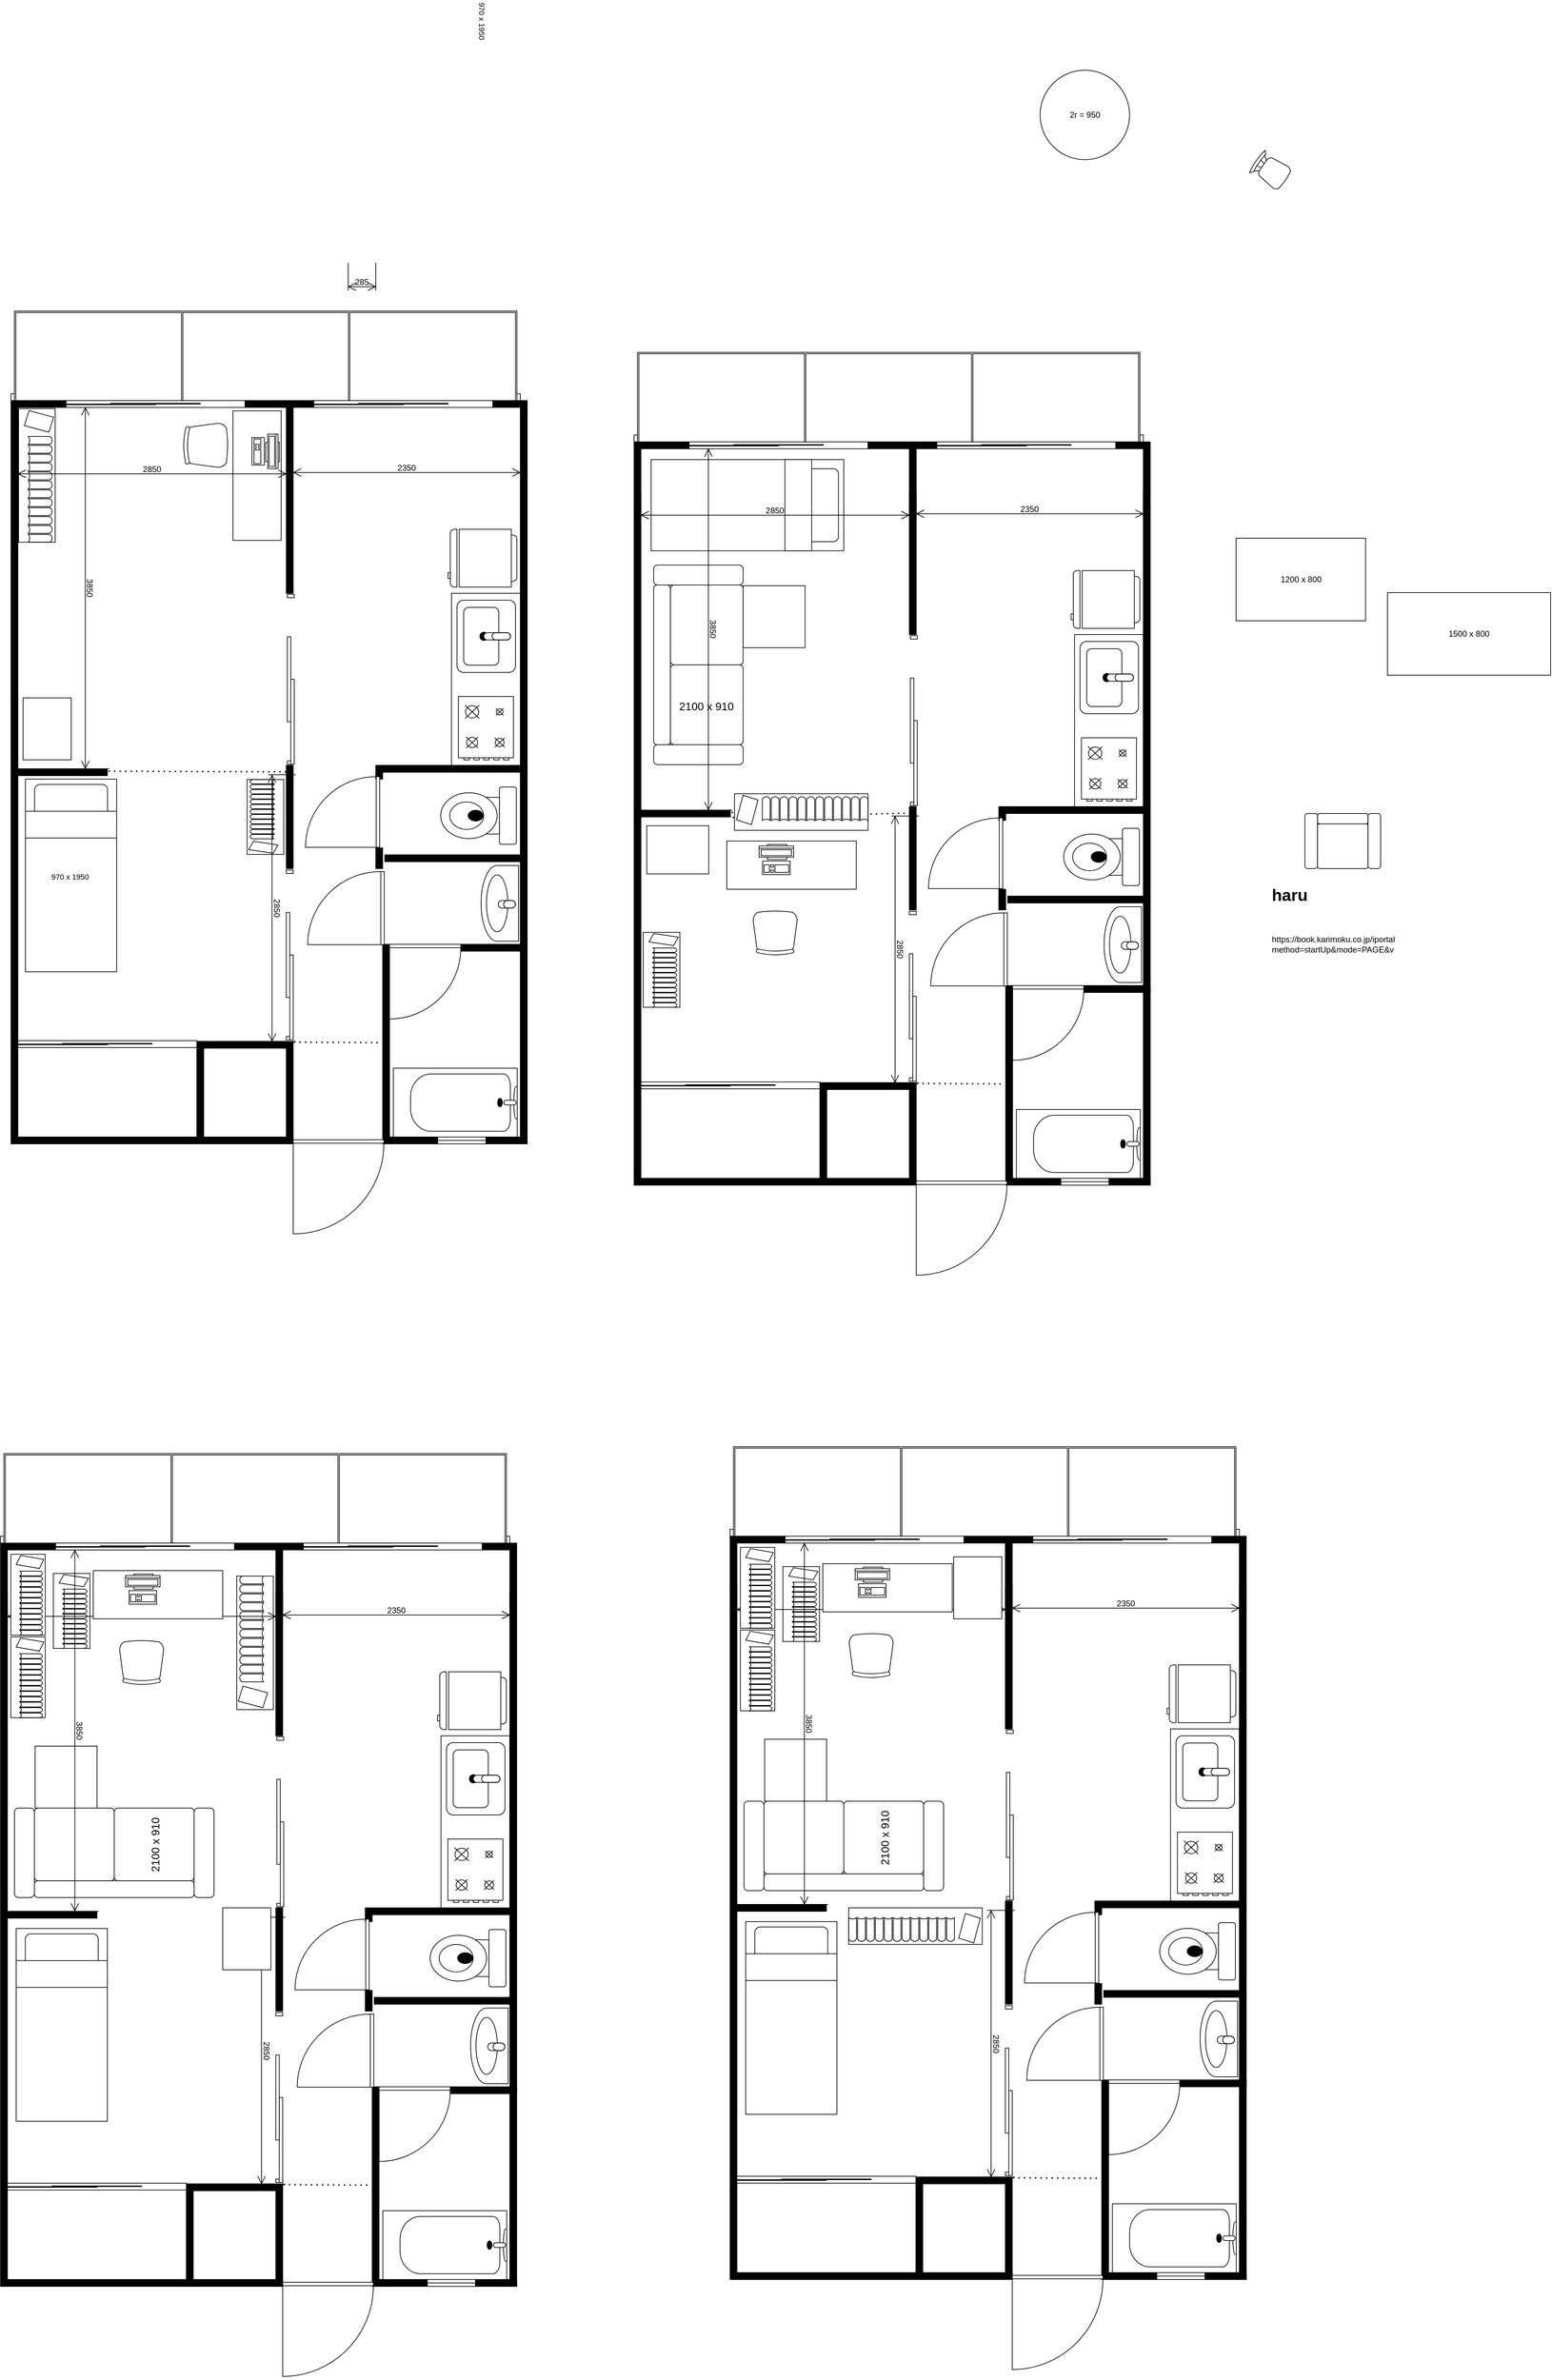 <mxfile version="24.6.4" type="github">
  <diagram name="ページ1" id="chXOTAfTKkLmFm23G31K">
    <mxGraphModel dx="2425" dy="3029" grid="1" gridSize="10" guides="1" tooltips="1" connect="1" arrows="1" fold="1" page="1" pageScale="1" pageWidth="827" pageHeight="1169" math="0" shadow="0">
      <root>
        <mxCell id="0" />
        <mxCell id="1" parent="0" />
        <mxCell id="xTsyQjjBl0i4RLLQ2Czt-52" value="" style="verticalLabelPosition=bottom;html=1;verticalAlign=top;align=center;shape=mxgraph.floorplan.bookcase;rotation=90;" vertex="1" parent="1">
          <mxGeometry x="287.52" y="1858.43" width="194.05" height="53.15" as="geometry" />
        </mxCell>
        <mxCell id="n7K1k0Td0LLRFNVjHz03-4" value="" style="group;rotation=0;" parent="1" vertex="1" connectable="0">
          <mxGeometry x="963.75" y="319" width="220" height="290" as="geometry" />
        </mxCell>
        <mxCell id="n7K1k0Td0LLRFNVjHz03-2" value="" style="group;rotation=0;" parent="n7K1k0Td0LLRFNVjHz03-4" vertex="1" connectable="0">
          <mxGeometry width="130" height="290" as="geometry" />
        </mxCell>
        <mxCell id="7eNr9sSCrzbpMYuLrJX_-5" value="" style="verticalLabelPosition=bottom;html=1;verticalAlign=top;align=center;shape=mxgraph.floorplan.couch;rotation=-90;" parent="n7K1k0Td0LLRFNVjHz03-2" vertex="1">
          <mxGeometry x="-80" y="80" width="290" height="130" as="geometry" />
        </mxCell>
        <mxCell id="n7K1k0Td0LLRFNVjHz03-1" value="2100 x 910" style="text;html=1;align=center;verticalAlign=middle;whiteSpace=wrap;rounded=0;fontSize=16;rotation=0;" parent="n7K1k0Td0LLRFNVjHz03-2" vertex="1">
          <mxGeometry x="34" y="190" width="85.25" height="30" as="geometry" />
        </mxCell>
        <mxCell id="n7K1k0Td0LLRFNVjHz03-3" value="" style="rounded=0;whiteSpace=wrap;html=1;rotation=0;" parent="n7K1k0Td0LLRFNVjHz03-4" vertex="1">
          <mxGeometry x="130" y="30" width="90" height="90" as="geometry" />
        </mxCell>
        <mxCell id="T-ZdzPedB-VomCAbVOpk-54" value="" style="verticalLabelPosition=bottom;html=1;verticalAlign=top;align=center;shape=mxgraph.floorplan.bed_single;rotation=90;" parent="1" vertex="1">
          <mxGeometry x="1033.75" y="91.999" width="132.5" height="280" as="geometry" />
        </mxCell>
        <mxCell id="T-ZdzPedB-VomCAbVOpk-121" value="" style="verticalLabelPosition=bottom;html=1;verticalAlign=top;align=center;shape=mxgraph.floorplan.bookcase;rotation=-90;" parent="1" vertex="1">
          <mxGeometry x="920.85" y="880.5" width="108.8" height="53.15" as="geometry" />
        </mxCell>
        <mxCell id="T-ZdzPedB-VomCAbVOpk-120" value="" style="verticalLabelPosition=bottom;html=1;verticalAlign=top;align=center;shape=mxgraph.floorplan.bookcase;rotation=90;" parent="1" vertex="1">
          <mxGeometry x="345.25" y="658.43" width="108.8" height="53.15" as="geometry" />
        </mxCell>
        <mxCell id="T-ZdzPedB-VomCAbVOpk-36" value="" style="rounded=0;whiteSpace=wrap;html=1;" parent="1" vertex="1">
          <mxGeometry x="670" y="360" width="100" height="250" as="geometry" />
        </mxCell>
        <mxCell id="T-ZdzPedB-VomCAbVOpk-1" value="" style="verticalLabelPosition=bottom;html=1;verticalAlign=top;align=center;shape=mxgraph.floorplan.wallCorner;fillColor=strokeColor;" parent="1" vertex="1">
          <mxGeometry x="30" y="80" width="80" height="1080" as="geometry" />
        </mxCell>
        <mxCell id="T-ZdzPedB-VomCAbVOpk-3" value="" style="verticalLabelPosition=bottom;html=1;verticalAlign=top;align=center;shape=mxgraph.floorplan.wall;fillColor=strokeColor;" parent="1" vertex="1">
          <mxGeometry x="40" y="615" width="130" height="10" as="geometry" />
        </mxCell>
        <mxCell id="T-ZdzPedB-VomCAbVOpk-5" value="" style="verticalLabelPosition=bottom;html=1;verticalAlign=top;align=center;shape=mxgraph.floorplan.windowGlider;dx=0.25;" parent="1" vertex="1">
          <mxGeometry x="110" y="80" width="260" height="10" as="geometry" />
        </mxCell>
        <mxCell id="T-ZdzPedB-VomCAbVOpk-7" value="" style="verticalLabelPosition=bottom;html=1;verticalAlign=top;align=center;shape=mxgraph.floorplan.wall;fillColor=strokeColor;" parent="1" vertex="1">
          <mxGeometry x="370" y="80" width="100" height="10" as="geometry" />
        </mxCell>
        <mxCell id="T-ZdzPedB-VomCAbVOpk-8" value="" style="verticalLabelPosition=bottom;html=1;verticalAlign=top;align=center;shape=mxgraph.floorplan.windowGlider;dx=0.25;" parent="1" vertex="1">
          <mxGeometry x="470" y="80" width="260" height="10" as="geometry" />
        </mxCell>
        <mxCell id="T-ZdzPedB-VomCAbVOpk-9" value="" style="verticalLabelPosition=bottom;html=1;verticalAlign=top;align=center;shape=mxgraph.floorplan.wallCorner;fillColor=strokeColor;direction=south;" parent="1" vertex="1">
          <mxGeometry x="730" y="80" width="50" height="1080" as="geometry" />
        </mxCell>
        <mxCell id="T-ZdzPedB-VomCAbVOpk-11" value="" style="verticalLabelPosition=bottom;html=1;verticalAlign=top;align=center;shape=mxgraph.floorplan.wall;fillColor=strokeColor;" parent="1" vertex="1">
          <mxGeometry x="40" y="1150" width="400" height="10" as="geometry" />
        </mxCell>
        <mxCell id="T-ZdzPedB-VomCAbVOpk-12" value="" style="verticalLabelPosition=bottom;html=1;verticalAlign=top;align=center;shape=mxgraph.floorplan.room;fillColor=strokeColor;" parent="1" vertex="1">
          <mxGeometry x="300" y="1011" width="140" height="149" as="geometry" />
        </mxCell>
        <mxCell id="T-ZdzPedB-VomCAbVOpk-13" value="" style="verticalLabelPosition=bottom;html=1;verticalAlign=top;align=center;shape=mxgraph.floorplan.wall;fillColor=strokeColor;" parent="1" vertex="1">
          <mxGeometry x="720" y="1150" width="60" height="10" as="geometry" />
        </mxCell>
        <mxCell id="T-ZdzPedB-VomCAbVOpk-14" value="" style="verticalLabelPosition=bottom;html=1;verticalAlign=top;align=center;shape=mxgraph.floorplan.window;" parent="1" vertex="1">
          <mxGeometry x="650" y="1150" width="70" height="10" as="geometry" />
        </mxCell>
        <mxCell id="T-ZdzPedB-VomCAbVOpk-15" value="" style="verticalLabelPosition=bottom;html=1;verticalAlign=top;align=center;shape=mxgraph.floorplan.wallCorner;fillColor=strokeColor;direction=north" parent="1" vertex="1">
          <mxGeometry x="570" y="870" width="80" height="290" as="geometry" />
        </mxCell>
        <mxCell id="T-ZdzPedB-VomCAbVOpk-16" value="" style="verticalLabelPosition=bottom;html=1;verticalAlign=top;align=center;shape=mxgraph.floorplan.wall;fillColor=strokeColor;direction=south;" parent="1" vertex="1">
          <mxGeometry x="430" y="90" width="10" height="270" as="geometry" />
        </mxCell>
        <mxCell id="T-ZdzPedB-VomCAbVOpk-17" value="" style="verticalLabelPosition=bottom;html=1;verticalAlign=top;align=center;shape=mxgraph.floorplan.wall;fillColor=strokeColor;direction=south;" parent="1" vertex="1">
          <mxGeometry x="430" y="610" width="10" height="150" as="geometry" />
        </mxCell>
        <mxCell id="T-ZdzPedB-VomCAbVOpk-20" value="" style="verticalLabelPosition=bottom;html=1;verticalAlign=top;align=center;shape=mxgraph.floorplan.windowGlider;dx=0.25;" parent="1" vertex="1">
          <mxGeometry x="40" y="1010" width="260" height="10" as="geometry" />
        </mxCell>
        <mxCell id="T-ZdzPedB-VomCAbVOpk-21" value="" style="verticalLabelPosition=bottom;html=1;verticalAlign=top;align=center;shape=mxgraph.floorplan.wallCorner;fillColor=strokeColor;" parent="1" vertex="1">
          <mxGeometry x="560" y="610" width="210" height="20" as="geometry" />
        </mxCell>
        <mxCell id="T-ZdzPedB-VomCAbVOpk-22" value="" style="verticalLabelPosition=bottom;html=1;verticalAlign=top;align=center;shape=mxgraph.floorplan.wall;fillColor=strokeColor;" parent="1" vertex="1">
          <mxGeometry x="573" y="740" width="197" height="10" as="geometry" />
        </mxCell>
        <mxCell id="T-ZdzPedB-VomCAbVOpk-23" value="" style="verticalLabelPosition=bottom;html=1;verticalAlign=top;align=center;shape=mxgraph.floorplan.wall;fillColor=strokeColor;direction=south;" parent="1" vertex="1">
          <mxGeometry x="560" y="730" width="10" height="30" as="geometry" />
        </mxCell>
        <mxCell id="T-ZdzPedB-VomCAbVOpk-24" value="" style="verticalLabelPosition=bottom;html=1;verticalAlign=top;align=center;shape=mxgraph.floorplan.doorRight;aspect=fixed;rotation=90;" parent="1" vertex="1">
          <mxGeometry x="459.69" y="623.25" width="102.72" height="109.14" as="geometry" />
        </mxCell>
        <mxCell id="T-ZdzPedB-VomCAbVOpk-25" value="" style="verticalLabelPosition=bottom;html=1;verticalAlign=top;align=center;shape=mxgraph.floorplan.doorRight;aspect=fixed;rotation=90;" parent="1" vertex="1">
          <mxGeometry x="462.8" y="761" width="106.2" height="112.84" as="geometry" />
        </mxCell>
        <mxCell id="T-ZdzPedB-VomCAbVOpk-26" value="" style="verticalLabelPosition=bottom;html=1;verticalAlign=top;align=center;shape=mxgraph.floorplan.doorLeft;aspect=fixed;" parent="1" vertex="1">
          <mxGeometry x="580" y="870" width="103.53" height="110" as="geometry" />
        </mxCell>
        <mxCell id="T-ZdzPedB-VomCAbVOpk-27" value="" style="verticalLabelPosition=bottom;html=1;verticalAlign=top;align=center;shape=mxgraph.floorplan.wall;fillColor=strokeColor;" parent="1" vertex="1">
          <mxGeometry x="683.53" y="870" width="96.47" height="10" as="geometry" />
        </mxCell>
        <mxCell id="T-ZdzPedB-VomCAbVOpk-28" value="" style="verticalLabelPosition=bottom;html=1;verticalAlign=top;align=center;shape=mxgraph.floorplan.doorLeft;aspect=fixed;" parent="1" vertex="1">
          <mxGeometry x="440" y="1154" width="131.76" height="140" as="geometry" />
        </mxCell>
        <mxCell id="T-ZdzPedB-VomCAbVOpk-29" value="" style="verticalLabelPosition=bottom;html=1;verticalAlign=top;align=center;shape=mxgraph.floorplan.doorBypass;dx=0.25;rotation=-90;" parent="1" vertex="1">
          <mxGeometry x="311.5" y="880.5" width="247" height="10" as="geometry" />
        </mxCell>
        <mxCell id="T-ZdzPedB-VomCAbVOpk-30" value="" style="verticalLabelPosition=bottom;html=1;verticalAlign=top;align=center;shape=mxgraph.floorplan.doorBypass;dx=0.25;rotation=-90;" parent="1" vertex="1">
          <mxGeometry x="313" y="480" width="247" height="10" as="geometry" />
        </mxCell>
        <mxCell id="T-ZdzPedB-VomCAbVOpk-31" value="" style="verticalLabelPosition=bottom;html=1;verticalAlign=top;align=center;shape=mxgraph.floorplan.windowGarden;dx=0.25;" parent="1" vertex="1">
          <mxGeometry x="30" y="-50" width="740" height="130" as="geometry" />
        </mxCell>
        <mxCell id="T-ZdzPedB-VomCAbVOpk-33" value="" style="verticalLabelPosition=bottom;html=1;verticalAlign=top;align=center;shape=mxgraph.floorplan.range_1;" parent="1" vertex="1">
          <mxGeometry x="680" y="510" width="80" height="92" as="geometry" />
        </mxCell>
        <mxCell id="T-ZdzPedB-VomCAbVOpk-34" value="" style="verticalLabelPosition=bottom;html=1;verticalAlign=top;align=center;shape=mxgraph.floorplan.sink_22;rotation=90;" parent="1" vertex="1">
          <mxGeometry x="668" y="380" width="105" height="85" as="geometry" />
        </mxCell>
        <mxCell id="T-ZdzPedB-VomCAbVOpk-38" value="" style="verticalLabelPosition=bottom;html=1;verticalAlign=top;align=center;shape=mxgraph.floorplan.toilet;rotation=90;" parent="1" vertex="1">
          <mxGeometry x="667.64" y="628.12" width="83.24" height="110" as="geometry" />
        </mxCell>
        <mxCell id="T-ZdzPedB-VomCAbVOpk-40" value="" style="verticalLabelPosition=bottom;html=1;verticalAlign=top;align=center;shape=mxgraph.floorplan.sink_1;rotation=90;" parent="1" vertex="1">
          <mxGeometry x="685.25" y="783.25" width="110" height="54.5" as="geometry" />
        </mxCell>
        <mxCell id="T-ZdzPedB-VomCAbVOpk-43" value="" style="endArrow=none;dashed=1;html=1;dashPattern=1 3;strokeWidth=2;rounded=0;exitX=1.013;exitY=0.35;exitDx=0;exitDy=0;exitPerimeter=0;entryX=0.063;entryY=1.004;entryDx=0;entryDy=0;entryPerimeter=0;" parent="1" source="T-ZdzPedB-VomCAbVOpk-3" target="T-ZdzPedB-VomCAbVOpk-17" edge="1">
          <mxGeometry width="50" height="50" relative="1" as="geometry">
            <mxPoint x="570" y="720" as="sourcePoint" />
            <mxPoint x="620" y="670" as="targetPoint" />
          </mxGeometry>
        </mxCell>
        <mxCell id="T-ZdzPedB-VomCAbVOpk-44" value="" style="endArrow=none;dashed=1;html=1;dashPattern=1 3;strokeWidth=2;rounded=0;exitX=1.007;exitY=0.008;exitDx=0;exitDy=0;exitPerimeter=0;entryX=0.507;entryY=-0.03;entryDx=0;entryDy=0;entryPerimeter=0;" parent="1" source="T-ZdzPedB-VomCAbVOpk-12" target="T-ZdzPedB-VomCAbVOpk-15" edge="1">
          <mxGeometry width="50" height="50" relative="1" as="geometry">
            <mxPoint x="370" y="650" as="sourcePoint" />
            <mxPoint x="420" y="600" as="targetPoint" />
          </mxGeometry>
        </mxCell>
        <mxCell id="T-ZdzPedB-VomCAbVOpk-47" value="285" style="shape=dimension;whiteSpace=wrap;html=1;align=center;points=[];verticalAlign=bottom;spacingBottom=3;labelBackgroundColor=none;" parent="1" vertex="1">
          <mxGeometry x="520" y="-120" width="40" height="40" as="geometry" />
        </mxCell>
        <mxCell id="T-ZdzPedB-VomCAbVOpk-49" value="3850" style="shape=dimension;whiteSpace=wrap;html=1;align=center;points=[];verticalAlign=bottom;spacingBottom=3;labelBackgroundColor=none;rotation=90;" parent="1" vertex="1">
          <mxGeometry x="-110" y="332.5" width="525" height="40" as="geometry" />
        </mxCell>
        <mxCell id="T-ZdzPedB-VomCAbVOpk-50" value="2850" style="shape=dimension;whiteSpace=wrap;html=1;align=center;points=[];verticalAlign=bottom;spacingBottom=3;labelBackgroundColor=none;rotation=90;" parent="1" vertex="1">
          <mxGeometry x="230" y="797.42" width="387.5" height="40" as="geometry" />
        </mxCell>
        <mxCell id="T-ZdzPedB-VomCAbVOpk-51" value="2350" style="shape=dimension;whiteSpace=wrap;html=1;align=center;points=[];verticalAlign=bottom;spacingBottom=3;labelBackgroundColor=none;" parent="1" vertex="1">
          <mxGeometry x="440" y="150" width="330" height="40" as="geometry" />
        </mxCell>
        <mxCell id="T-ZdzPedB-VomCAbVOpk-52" value="" style="verticalLabelPosition=bottom;html=1;verticalAlign=top;align=center;shape=mxgraph.floorplan.refrigerator;rotation=90;" parent="1" vertex="1">
          <mxGeometry x="673" y="259" width="84" height="100" as="geometry" />
        </mxCell>
        <mxCell id="T-ZdzPedB-VomCAbVOpk-53" value="" style="verticalLabelPosition=bottom;html=1;verticalAlign=top;align=center;shape=mxgraph.floorplan.bathtub2;rotation=-180;" parent="1" vertex="1">
          <mxGeometry x="585.5" y="1050" width="180" height="100" as="geometry" />
        </mxCell>
        <mxCell id="T-ZdzPedB-VomCAbVOpk-56" value="" style="shape=rect;shadow=0;html=1;rotation=-90;" parent="1" vertex="1">
          <mxGeometry x="293.44" y="154.07" width="188.13" height="70" as="geometry" />
        </mxCell>
        <mxCell id="T-ZdzPedB-VomCAbVOpk-57" value="" style="verticalLabelPosition=bottom;html=1;verticalAlign=top;align=center;shape=mxgraph.floorplan.workstation;shadow=0;flipV=1;rotation=-90;" parent="1" vertex="1">
          <mxGeometry x="375" y="133.75" width="50" height="40" as="geometry" />
        </mxCell>
        <mxCell id="T-ZdzPedB-VomCAbVOpk-58" value="" style="verticalLabelPosition=bottom;html=1;verticalAlign=top;align=center;shape=mxgraph.floorplan.bookcase;rotation=-90;" parent="1" vertex="1">
          <mxGeometry x="-29.46" y="162.21" width="194.05" height="53.15" as="geometry" />
        </mxCell>
        <mxCell id="T-ZdzPedB-VomCAbVOpk-48" value="2850" style="shape=dimension;whiteSpace=wrap;html=1;align=center;points=[];verticalAlign=bottom;spacingBottom=3;labelBackgroundColor=none;" parent="1" vertex="1">
          <mxGeometry x="40" y="152" width="390" height="40" as="geometry" />
        </mxCell>
        <mxCell id="T-ZdzPedB-VomCAbVOpk-60" value="" style="rounded=0;whiteSpace=wrap;html=1;" parent="1" vertex="1">
          <mxGeometry x="1575.25" y="420" width="100" height="250" as="geometry" />
        </mxCell>
        <mxCell id="T-ZdzPedB-VomCAbVOpk-61" value="" style="verticalLabelPosition=bottom;html=1;verticalAlign=top;align=center;shape=mxgraph.floorplan.wallCorner;fillColor=strokeColor;" parent="1" vertex="1">
          <mxGeometry x="935.25" y="140" width="80" height="1080" as="geometry" />
        </mxCell>
        <mxCell id="T-ZdzPedB-VomCAbVOpk-62" value="" style="verticalLabelPosition=bottom;html=1;verticalAlign=top;align=center;shape=mxgraph.floorplan.wall;fillColor=strokeColor;" parent="1" vertex="1">
          <mxGeometry x="945.25" y="675" width="130" height="10" as="geometry" />
        </mxCell>
        <mxCell id="T-ZdzPedB-VomCAbVOpk-63" value="" style="verticalLabelPosition=bottom;html=1;verticalAlign=top;align=center;shape=mxgraph.floorplan.windowGlider;dx=0.25;" parent="1" vertex="1">
          <mxGeometry x="1015.25" y="140" width="260" height="10" as="geometry" />
        </mxCell>
        <mxCell id="T-ZdzPedB-VomCAbVOpk-64" value="" style="verticalLabelPosition=bottom;html=1;verticalAlign=top;align=center;shape=mxgraph.floorplan.wall;fillColor=strokeColor;" parent="1" vertex="1">
          <mxGeometry x="1275.25" y="140" width="100" height="10" as="geometry" />
        </mxCell>
        <mxCell id="T-ZdzPedB-VomCAbVOpk-65" value="" style="verticalLabelPosition=bottom;html=1;verticalAlign=top;align=center;shape=mxgraph.floorplan.windowGlider;dx=0.25;" parent="1" vertex="1">
          <mxGeometry x="1375.25" y="140" width="260" height="10" as="geometry" />
        </mxCell>
        <mxCell id="T-ZdzPedB-VomCAbVOpk-66" value="" style="verticalLabelPosition=bottom;html=1;verticalAlign=top;align=center;shape=mxgraph.floorplan.wallCorner;fillColor=strokeColor;direction=south;" parent="1" vertex="1">
          <mxGeometry x="1635.25" y="140" width="50" height="1080" as="geometry" />
        </mxCell>
        <mxCell id="T-ZdzPedB-VomCAbVOpk-67" value="" style="verticalLabelPosition=bottom;html=1;verticalAlign=top;align=center;shape=mxgraph.floorplan.wall;fillColor=strokeColor;" parent="1" vertex="1">
          <mxGeometry x="945.25" y="1210" width="400" height="10" as="geometry" />
        </mxCell>
        <mxCell id="T-ZdzPedB-VomCAbVOpk-68" value="" style="verticalLabelPosition=bottom;html=1;verticalAlign=top;align=center;shape=mxgraph.floorplan.room;fillColor=strokeColor;" parent="1" vertex="1">
          <mxGeometry x="1205.25" y="1071" width="140" height="149" as="geometry" />
        </mxCell>
        <mxCell id="T-ZdzPedB-VomCAbVOpk-69" value="" style="verticalLabelPosition=bottom;html=1;verticalAlign=top;align=center;shape=mxgraph.floorplan.wall;fillColor=strokeColor;" parent="1" vertex="1">
          <mxGeometry x="1625.25" y="1210" width="60" height="10" as="geometry" />
        </mxCell>
        <mxCell id="T-ZdzPedB-VomCAbVOpk-70" value="" style="verticalLabelPosition=bottom;html=1;verticalAlign=top;align=center;shape=mxgraph.floorplan.window;" parent="1" vertex="1">
          <mxGeometry x="1555.25" y="1210" width="70" height="10" as="geometry" />
        </mxCell>
        <mxCell id="T-ZdzPedB-VomCAbVOpk-71" value="" style="verticalLabelPosition=bottom;html=1;verticalAlign=top;align=center;shape=mxgraph.floorplan.wallCorner;fillColor=strokeColor;direction=north" parent="1" vertex="1">
          <mxGeometry x="1475.25" y="930" width="80" height="290" as="geometry" />
        </mxCell>
        <mxCell id="T-ZdzPedB-VomCAbVOpk-72" value="" style="verticalLabelPosition=bottom;html=1;verticalAlign=top;align=center;shape=mxgraph.floorplan.wall;fillColor=strokeColor;direction=south;" parent="1" vertex="1">
          <mxGeometry x="1335.25" y="150" width="10" height="270" as="geometry" />
        </mxCell>
        <mxCell id="T-ZdzPedB-VomCAbVOpk-73" value="" style="verticalLabelPosition=bottom;html=1;verticalAlign=top;align=center;shape=mxgraph.floorplan.wall;fillColor=strokeColor;direction=south;" parent="1" vertex="1">
          <mxGeometry x="1335.25" y="670" width="10" height="150" as="geometry" />
        </mxCell>
        <mxCell id="T-ZdzPedB-VomCAbVOpk-74" value="" style="verticalLabelPosition=bottom;html=1;verticalAlign=top;align=center;shape=mxgraph.floorplan.windowGlider;dx=0.25;" parent="1" vertex="1">
          <mxGeometry x="945.25" y="1070" width="260" height="10" as="geometry" />
        </mxCell>
        <mxCell id="T-ZdzPedB-VomCAbVOpk-75" value="" style="verticalLabelPosition=bottom;html=1;verticalAlign=top;align=center;shape=mxgraph.floorplan.wallCorner;fillColor=strokeColor;" parent="1" vertex="1">
          <mxGeometry x="1465.25" y="670" width="210" height="20" as="geometry" />
        </mxCell>
        <mxCell id="T-ZdzPedB-VomCAbVOpk-76" value="" style="verticalLabelPosition=bottom;html=1;verticalAlign=top;align=center;shape=mxgraph.floorplan.wall;fillColor=strokeColor;" parent="1" vertex="1">
          <mxGeometry x="1478.25" y="800" width="197" height="10" as="geometry" />
        </mxCell>
        <mxCell id="T-ZdzPedB-VomCAbVOpk-77" value="" style="verticalLabelPosition=bottom;html=1;verticalAlign=top;align=center;shape=mxgraph.floorplan.wall;fillColor=strokeColor;direction=south;" parent="1" vertex="1">
          <mxGeometry x="1465.25" y="790" width="10" height="30" as="geometry" />
        </mxCell>
        <mxCell id="T-ZdzPedB-VomCAbVOpk-78" value="" style="verticalLabelPosition=bottom;html=1;verticalAlign=top;align=center;shape=mxgraph.floorplan.doorRight;aspect=fixed;rotation=90;" parent="1" vertex="1">
          <mxGeometry x="1364.94" y="683.25" width="102.72" height="109.14" as="geometry" />
        </mxCell>
        <mxCell id="T-ZdzPedB-VomCAbVOpk-79" value="" style="verticalLabelPosition=bottom;html=1;verticalAlign=top;align=center;shape=mxgraph.floorplan.doorRight;aspect=fixed;rotation=90;" parent="1" vertex="1">
          <mxGeometry x="1368.05" y="821" width="106.2" height="112.84" as="geometry" />
        </mxCell>
        <mxCell id="T-ZdzPedB-VomCAbVOpk-80" value="" style="verticalLabelPosition=bottom;html=1;verticalAlign=top;align=center;shape=mxgraph.floorplan.doorLeft;aspect=fixed;" parent="1" vertex="1">
          <mxGeometry x="1485.25" y="930" width="103.53" height="110" as="geometry" />
        </mxCell>
        <mxCell id="T-ZdzPedB-VomCAbVOpk-81" value="" style="verticalLabelPosition=bottom;html=1;verticalAlign=top;align=center;shape=mxgraph.floorplan.wall;fillColor=strokeColor;" parent="1" vertex="1">
          <mxGeometry x="1588.78" y="930" width="96.47" height="10" as="geometry" />
        </mxCell>
        <mxCell id="T-ZdzPedB-VomCAbVOpk-82" value="" style="verticalLabelPosition=bottom;html=1;verticalAlign=top;align=center;shape=mxgraph.floorplan.doorLeft;aspect=fixed;" parent="1" vertex="1">
          <mxGeometry x="1345.25" y="1214" width="131.76" height="140" as="geometry" />
        </mxCell>
        <mxCell id="T-ZdzPedB-VomCAbVOpk-83" value="" style="verticalLabelPosition=bottom;html=1;verticalAlign=top;align=center;shape=mxgraph.floorplan.doorBypass;dx=0.25;rotation=-90;" parent="1" vertex="1">
          <mxGeometry x="1216.75" y="940.5" width="247" height="10" as="geometry" />
        </mxCell>
        <mxCell id="T-ZdzPedB-VomCAbVOpk-84" value="" style="verticalLabelPosition=bottom;html=1;verticalAlign=top;align=center;shape=mxgraph.floorplan.doorBypass;dx=0.25;rotation=-90;" parent="1" vertex="1">
          <mxGeometry x="1218.25" y="540" width="247" height="10" as="geometry" />
        </mxCell>
        <mxCell id="T-ZdzPedB-VomCAbVOpk-85" value="" style="verticalLabelPosition=bottom;html=1;verticalAlign=top;align=center;shape=mxgraph.floorplan.windowGarden;dx=0.25;" parent="1" vertex="1">
          <mxGeometry x="935.25" y="10" width="740" height="130" as="geometry" />
        </mxCell>
        <mxCell id="T-ZdzPedB-VomCAbVOpk-86" value="" style="verticalLabelPosition=bottom;html=1;verticalAlign=top;align=center;shape=mxgraph.floorplan.range_1;" parent="1" vertex="1">
          <mxGeometry x="1585.25" y="570" width="80" height="92" as="geometry" />
        </mxCell>
        <mxCell id="T-ZdzPedB-VomCAbVOpk-87" value="" style="verticalLabelPosition=bottom;html=1;verticalAlign=top;align=center;shape=mxgraph.floorplan.sink_22;rotation=90;" parent="1" vertex="1">
          <mxGeometry x="1573.25" y="440" width="105" height="85" as="geometry" />
        </mxCell>
        <mxCell id="T-ZdzPedB-VomCAbVOpk-88" value="" style="verticalLabelPosition=bottom;html=1;verticalAlign=top;align=center;shape=mxgraph.floorplan.toilet;rotation=90;" parent="1" vertex="1">
          <mxGeometry x="1572.89" y="688.12" width="83.24" height="110" as="geometry" />
        </mxCell>
        <mxCell id="T-ZdzPedB-VomCAbVOpk-89" value="" style="verticalLabelPosition=bottom;html=1;verticalAlign=top;align=center;shape=mxgraph.floorplan.sink_1;rotation=90;" parent="1" vertex="1">
          <mxGeometry x="1590.5" y="843.25" width="110" height="54.5" as="geometry" />
        </mxCell>
        <mxCell id="T-ZdzPedB-VomCAbVOpk-90" value="" style="endArrow=none;dashed=1;html=1;dashPattern=1 3;strokeWidth=2;rounded=0;exitX=1.013;exitY=0.35;exitDx=0;exitDy=0;exitPerimeter=0;entryX=0.063;entryY=1.004;entryDx=0;entryDy=0;entryPerimeter=0;" parent="1" source="T-ZdzPedB-VomCAbVOpk-107" target="T-ZdzPedB-VomCAbVOpk-73" edge="1">
          <mxGeometry width="50" height="50" relative="1" as="geometry">
            <mxPoint x="1475.25" y="780" as="sourcePoint" />
            <mxPoint x="1525.25" y="730" as="targetPoint" />
          </mxGeometry>
        </mxCell>
        <mxCell id="T-ZdzPedB-VomCAbVOpk-91" value="" style="endArrow=none;dashed=1;html=1;dashPattern=1 3;strokeWidth=2;rounded=0;exitX=1.007;exitY=0.008;exitDx=0;exitDy=0;exitPerimeter=0;entryX=0.507;entryY=-0.03;entryDx=0;entryDy=0;entryPerimeter=0;" parent="1" source="T-ZdzPedB-VomCAbVOpk-68" target="T-ZdzPedB-VomCAbVOpk-71" edge="1">
          <mxGeometry width="50" height="50" relative="1" as="geometry">
            <mxPoint x="1275.25" y="710" as="sourcePoint" />
            <mxPoint x="1325.25" y="660" as="targetPoint" />
          </mxGeometry>
        </mxCell>
        <mxCell id="T-ZdzPedB-VomCAbVOpk-93" value="3850" style="shape=dimension;whiteSpace=wrap;html=1;align=center;points=[];verticalAlign=bottom;spacingBottom=3;labelBackgroundColor=none;rotation=90;" parent="1" vertex="1">
          <mxGeometry x="795.25" y="392.5" width="525" height="40" as="geometry" />
        </mxCell>
        <mxCell id="T-ZdzPedB-VomCAbVOpk-94" value="2850" style="shape=dimension;whiteSpace=wrap;html=1;align=center;points=[];verticalAlign=bottom;spacingBottom=3;labelBackgroundColor=none;rotation=90;" parent="1" vertex="1">
          <mxGeometry x="1135.25" y="857.42" width="387.5" height="40" as="geometry" />
        </mxCell>
        <mxCell id="T-ZdzPedB-VomCAbVOpk-95" value="2350" style="shape=dimension;whiteSpace=wrap;html=1;align=center;points=[];verticalAlign=bottom;spacingBottom=3;labelBackgroundColor=none;" parent="1" vertex="1">
          <mxGeometry x="1345.25" y="210" width="330" height="40" as="geometry" />
        </mxCell>
        <mxCell id="T-ZdzPedB-VomCAbVOpk-96" value="" style="verticalLabelPosition=bottom;html=1;verticalAlign=top;align=center;shape=mxgraph.floorplan.refrigerator;rotation=90;" parent="1" vertex="1">
          <mxGeometry x="1578.25" y="319" width="84" height="100" as="geometry" />
        </mxCell>
        <mxCell id="T-ZdzPedB-VomCAbVOpk-97" value="" style="verticalLabelPosition=bottom;html=1;verticalAlign=top;align=center;shape=mxgraph.floorplan.bathtub2;rotation=-180;" parent="1" vertex="1">
          <mxGeometry x="1490.75" y="1110" width="180" height="100" as="geometry" />
        </mxCell>
        <mxCell id="T-ZdzPedB-VomCAbVOpk-98" value="" style="verticalLabelPosition=bottom;html=1;verticalAlign=top;align=center;shape=mxgraph.floorplan.office_chair;shadow=0;rotation=-180;" parent="1" vertex="1">
          <mxGeometry x="1107.62" y="821.0" width="65.25" height="65.39" as="geometry" />
        </mxCell>
        <mxCell id="T-ZdzPedB-VomCAbVOpk-102" value="2850" style="shape=dimension;whiteSpace=wrap;html=1;align=center;points=[];verticalAlign=bottom;spacingBottom=3;labelBackgroundColor=none;" parent="1" vertex="1">
          <mxGeometry x="945.25" y="212" width="390" height="40" as="geometry" />
        </mxCell>
        <mxCell id="T-ZdzPedB-VomCAbVOpk-104" value="" style="verticalLabelPosition=bottom;html=1;verticalAlign=top;align=center;shape=mxgraph.floorplan.office_chair;shadow=0;rotation=-90;" parent="1" vertex="1">
          <mxGeometry x="280.0" y="112.3" width="65.25" height="65.39" as="geometry" />
        </mxCell>
        <mxCell id="T-ZdzPedB-VomCAbVOpk-105" value="1200 x 800" style="shape=rect;shadow=0;html=1;rotation=0;" parent="1" vertex="1">
          <mxGeometry x="1810" y="280" width="188.13" height="120" as="geometry" />
        </mxCell>
        <mxCell id="T-ZdzPedB-VomCAbVOpk-108" value="1500 x 800" style="shape=rect;shadow=0;html=1;rotation=0;" parent="1" vertex="1">
          <mxGeometry x="2030" y="359" width="236.98" height="120" as="geometry" />
        </mxCell>
        <mxCell id="T-ZdzPedB-VomCAbVOpk-111" value="" style="verticalLabelPosition=bottom;html=1;verticalAlign=top;align=center;shape=mxgraph.floorplan.chair;shadow=0;direction=west;rotation=125;" parent="1" vertex="1">
          <mxGeometry x="1840" y="-280" width="40" height="52" as="geometry" />
        </mxCell>
        <mxCell id="T-ZdzPedB-VomCAbVOpk-114" value="2r = 950" style="shape=ellipse;shadow=0;html=1;" parent="1" vertex="1">
          <mxGeometry x="1525.25" y="-400" width="130" height="130" as="geometry" />
        </mxCell>
        <mxCell id="T-ZdzPedB-VomCAbVOpk-116" value="&lt;h1 style=&quot;margin-top: 0px;&quot;&gt;haru&lt;/h1&gt;&lt;p&gt;&lt;br&gt;&lt;/p&gt;&lt;p&gt;https://book.karimoku.co.jp/iportal/CatalogViewInterfaceStartUpAction.do?method=startUp&amp;amp;mode=PAGE&amp;amp;volumeID=KRM00002&amp;amp;catalogId=15561950000&amp;amp;pageGroupId=1&amp;amp;catalogCategoryId=&amp;amp;designConfirmFlg=&amp;amp;pagePosition=R&lt;br&gt;&lt;/p&gt;" style="text;html=1;whiteSpace=wrap;overflow=hidden;rounded=0;" parent="1" vertex="1">
          <mxGeometry x="1860" y="777.75" width="180" height="120" as="geometry" />
        </mxCell>
        <mxCell id="T-ZdzPedB-VomCAbVOpk-118" value="" style="rounded=0;whiteSpace=wrap;html=1;" parent="1" vertex="1">
          <mxGeometry x="47.5" y="512" width="70" height="90" as="geometry" />
        </mxCell>
        <mxCell id="T-ZdzPedB-VomCAbVOpk-119" value="" style="rounded=0;whiteSpace=wrap;html=1;rotation=90;" parent="1" vertex="1">
          <mxGeometry x="963.75" y="687.75" width="70" height="90" as="geometry" />
        </mxCell>
        <mxCell id="7eNr9sSCrzbpMYuLrJX_-1" value="" style="group;flipH=0;rotation=0;" parent="1" vertex="1" connectable="0">
          <mxGeometry x="40" y="640" width="132.5" height="280" as="geometry" />
        </mxCell>
        <mxCell id="7eNr9sSCrzbpMYuLrJX_-2" value="" style="verticalLabelPosition=bottom;html=1;verticalAlign=top;align=center;shape=mxgraph.floorplan.bed_single;rotation=0;" parent="7eNr9sSCrzbpMYuLrJX_-1" vertex="1">
          <mxGeometry x="11" y="-10" width="132.5" height="280" as="geometry" />
        </mxCell>
        <mxCell id="7eNr9sSCrzbpMYuLrJX_-3" value="&lt;font style=&quot;font-size: 11px;&quot;&gt;970 x 1950&lt;/font&gt;" style="text;html=1;align=center;verticalAlign=middle;whiteSpace=wrap;rounded=0;fontSize=16;rotation=0;" parent="7eNr9sSCrzbpMYuLrJX_-1" vertex="1">
          <mxGeometry x="46" y="114" width="60" height="32.308" as="geometry" />
        </mxCell>
        <mxCell id="7eNr9sSCrzbpMYuLrJX_-4" value="" style="verticalLabelPosition=bottom;html=1;verticalAlign=top;align=center;shape=mxgraph.floorplan.sofa;" parent="1" vertex="1">
          <mxGeometry x="1910" y="680" width="110" height="80" as="geometry" />
        </mxCell>
        <mxCell id="7eNr9sSCrzbpMYuLrJX_-6" value="" style="group;rotation=0;" parent="1" vertex="1" connectable="0">
          <mxGeometry x="1070" y="720.0" width="188.13" height="70" as="geometry" />
        </mxCell>
        <mxCell id="T-ZdzPedB-VomCAbVOpk-103" value="" style="shape=rect;shadow=0;html=1;rotation=0;" parent="7eNr9sSCrzbpMYuLrJX_-6" vertex="1">
          <mxGeometry width="188.13" height="70" as="geometry" />
        </mxCell>
        <mxCell id="T-ZdzPedB-VomCAbVOpk-100" value="" style="verticalLabelPosition=bottom;html=1;verticalAlign=top;align=center;shape=mxgraph.floorplan.workstation;shadow=0;flipV=1;rotation=-180;" parent="7eNr9sSCrzbpMYuLrJX_-6" vertex="1">
          <mxGeometry x="47" y="5" width="50" height="43.75" as="geometry" />
        </mxCell>
        <mxCell id="SYsUSptG4BRRySlDiPQe-1" value="&lt;font style=&quot;font-size: 11px;&quot;&gt;970 x 1950&lt;/font&gt;" style="text;html=1;align=center;verticalAlign=middle;whiteSpace=wrap;rounded=0;fontSize=16;rotation=90;" parent="1" vertex="1">
          <mxGeometry x="686.0" y="-487.232" width="60" height="32.308" as="geometry" />
        </mxCell>
        <mxCell id="krKWYQDkjCj0EBP6-K1Y-2" value="" style="endArrow=none;dashed=1;html=1;dashPattern=1 3;strokeWidth=2;rounded=0;exitX=1.013;exitY=0.35;exitDx=0;exitDy=0;exitPerimeter=0;entryX=0.063;entryY=1.004;entryDx=0;entryDy=0;entryPerimeter=0;" parent="1" source="T-ZdzPedB-VomCAbVOpk-62" target="T-ZdzPedB-VomCAbVOpk-107" edge="1">
          <mxGeometry width="50" height="50" relative="1" as="geometry">
            <mxPoint x="1077" y="679" as="sourcePoint" />
            <mxPoint x="1335" y="679" as="targetPoint" />
          </mxGeometry>
        </mxCell>
        <mxCell id="T-ZdzPedB-VomCAbVOpk-107" value="" style="verticalLabelPosition=bottom;html=1;verticalAlign=top;align=center;shape=mxgraph.floorplan.bookcase;rotation=-180;" parent="1" vertex="1">
          <mxGeometry x="1081.2" y="651.24" width="194.05" height="53.15" as="geometry" />
        </mxCell>
        <mxCell id="xTsyQjjBl0i4RLLQ2Czt-1" value="" style="group;rotation=-90;" vertex="1" connectable="0" parent="1">
          <mxGeometry x="70.0" y="2000" width="220" height="290" as="geometry" />
        </mxCell>
        <mxCell id="xTsyQjjBl0i4RLLQ2Czt-2" value="" style="group;rotation=-90;" vertex="1" connectable="0" parent="xTsyQjjBl0i4RLLQ2Czt-1">
          <mxGeometry x="45" y="45" width="130" height="290" as="geometry" />
        </mxCell>
        <mxCell id="xTsyQjjBl0i4RLLQ2Czt-3" value="" style="verticalLabelPosition=bottom;html=1;verticalAlign=top;align=center;shape=mxgraph.floorplan.couch;rotation=-180;" vertex="1" parent="xTsyQjjBl0i4RLLQ2Czt-2">
          <mxGeometry x="-80" y="80" width="290" height="130" as="geometry" />
        </mxCell>
        <mxCell id="xTsyQjjBl0i4RLLQ2Czt-4" value="2100 x 910" style="text;html=1;align=center;verticalAlign=middle;whiteSpace=wrap;rounded=0;fontSize=16;rotation=-90;" vertex="1" parent="xTsyQjjBl0i4RLLQ2Czt-2">
          <mxGeometry x="82" y="118" width="85.25" height="30" as="geometry" />
        </mxCell>
        <mxCell id="xTsyQjjBl0i4RLLQ2Czt-5" value="" style="rounded=0;whiteSpace=wrap;html=1;rotation=-90;" vertex="1" parent="xTsyQjjBl0i4RLLQ2Czt-1">
          <mxGeometry x="-5" y="35" width="90" height="90" as="geometry" />
        </mxCell>
        <mxCell id="xTsyQjjBl0i4RLLQ2Czt-6" value="" style="verticalLabelPosition=bottom;html=1;verticalAlign=top;align=center;shape=mxgraph.floorplan.bed_single;rotation=0;" vertex="1" parent="1">
          <mxGeometry x="37.5" y="2299.999" width="132.5" height="280" as="geometry" />
        </mxCell>
        <mxCell id="xTsyQjjBl0i4RLLQ2Czt-7" value="" style="verticalLabelPosition=bottom;html=1;verticalAlign=top;align=center;shape=mxgraph.floorplan.bookcase;rotation=-90;" vertex="1" parent="1">
          <mxGeometry x="63.7" y="1812" width="108.8" height="53.15" as="geometry" />
        </mxCell>
        <mxCell id="xTsyQjjBl0i4RLLQ2Czt-8" value="" style="rounded=0;whiteSpace=wrap;html=1;" vertex="1" parent="1">
          <mxGeometry x="654.75" y="2020" width="100" height="250" as="geometry" />
        </mxCell>
        <mxCell id="xTsyQjjBl0i4RLLQ2Czt-9" value="" style="verticalLabelPosition=bottom;html=1;verticalAlign=top;align=center;shape=mxgraph.floorplan.wallCorner;fillColor=strokeColor;" vertex="1" parent="1">
          <mxGeometry x="14.75" y="1740" width="80" height="1080" as="geometry" />
        </mxCell>
        <mxCell id="xTsyQjjBl0i4RLLQ2Czt-10" value="" style="verticalLabelPosition=bottom;html=1;verticalAlign=top;align=center;shape=mxgraph.floorplan.wall;fillColor=strokeColor;" vertex="1" parent="1">
          <mxGeometry x="24.75" y="2275" width="130" height="10" as="geometry" />
        </mxCell>
        <mxCell id="xTsyQjjBl0i4RLLQ2Czt-11" value="" style="verticalLabelPosition=bottom;html=1;verticalAlign=top;align=center;shape=mxgraph.floorplan.windowGlider;dx=0.25;" vertex="1" parent="1">
          <mxGeometry x="94.75" y="1740" width="260" height="10" as="geometry" />
        </mxCell>
        <mxCell id="xTsyQjjBl0i4RLLQ2Czt-12" value="" style="verticalLabelPosition=bottom;html=1;verticalAlign=top;align=center;shape=mxgraph.floorplan.wall;fillColor=strokeColor;" vertex="1" parent="1">
          <mxGeometry x="354.75" y="1740" width="100" height="10" as="geometry" />
        </mxCell>
        <mxCell id="xTsyQjjBl0i4RLLQ2Czt-13" value="" style="verticalLabelPosition=bottom;html=1;verticalAlign=top;align=center;shape=mxgraph.floorplan.windowGlider;dx=0.25;" vertex="1" parent="1">
          <mxGeometry x="454.75" y="1740" width="260" height="10" as="geometry" />
        </mxCell>
        <mxCell id="xTsyQjjBl0i4RLLQ2Czt-14" value="" style="verticalLabelPosition=bottom;html=1;verticalAlign=top;align=center;shape=mxgraph.floorplan.wallCorner;fillColor=strokeColor;direction=south;" vertex="1" parent="1">
          <mxGeometry x="714.75" y="1740" width="50" height="1080" as="geometry" />
        </mxCell>
        <mxCell id="xTsyQjjBl0i4RLLQ2Czt-15" value="" style="verticalLabelPosition=bottom;html=1;verticalAlign=top;align=center;shape=mxgraph.floorplan.wall;fillColor=strokeColor;" vertex="1" parent="1">
          <mxGeometry x="24.75" y="2810" width="400" height="10" as="geometry" />
        </mxCell>
        <mxCell id="xTsyQjjBl0i4RLLQ2Czt-16" value="" style="verticalLabelPosition=bottom;html=1;verticalAlign=top;align=center;shape=mxgraph.floorplan.room;fillColor=strokeColor;" vertex="1" parent="1">
          <mxGeometry x="284.75" y="2671" width="140" height="149" as="geometry" />
        </mxCell>
        <mxCell id="xTsyQjjBl0i4RLLQ2Czt-17" value="" style="verticalLabelPosition=bottom;html=1;verticalAlign=top;align=center;shape=mxgraph.floorplan.wall;fillColor=strokeColor;" vertex="1" parent="1">
          <mxGeometry x="704.75" y="2810" width="60" height="10" as="geometry" />
        </mxCell>
        <mxCell id="xTsyQjjBl0i4RLLQ2Czt-18" value="" style="verticalLabelPosition=bottom;html=1;verticalAlign=top;align=center;shape=mxgraph.floorplan.window;" vertex="1" parent="1">
          <mxGeometry x="634.75" y="2810" width="70" height="10" as="geometry" />
        </mxCell>
        <mxCell id="xTsyQjjBl0i4RLLQ2Czt-19" value="" style="verticalLabelPosition=bottom;html=1;verticalAlign=top;align=center;shape=mxgraph.floorplan.wallCorner;fillColor=strokeColor;direction=north" vertex="1" parent="1">
          <mxGeometry x="554.75" y="2530" width="80" height="290" as="geometry" />
        </mxCell>
        <mxCell id="xTsyQjjBl0i4RLLQ2Czt-20" value="" style="verticalLabelPosition=bottom;html=1;verticalAlign=top;align=center;shape=mxgraph.floorplan.wall;fillColor=strokeColor;direction=south;" vertex="1" parent="1">
          <mxGeometry x="414.75" y="1750" width="10" height="270" as="geometry" />
        </mxCell>
        <mxCell id="xTsyQjjBl0i4RLLQ2Czt-21" value="" style="verticalLabelPosition=bottom;html=1;verticalAlign=top;align=center;shape=mxgraph.floorplan.wall;fillColor=strokeColor;direction=south;" vertex="1" parent="1">
          <mxGeometry x="414.75" y="2270" width="10" height="150" as="geometry" />
        </mxCell>
        <mxCell id="xTsyQjjBl0i4RLLQ2Czt-22" value="" style="verticalLabelPosition=bottom;html=1;verticalAlign=top;align=center;shape=mxgraph.floorplan.windowGlider;dx=0.25;" vertex="1" parent="1">
          <mxGeometry x="24.75" y="2670" width="260" height="10" as="geometry" />
        </mxCell>
        <mxCell id="xTsyQjjBl0i4RLLQ2Czt-23" value="" style="verticalLabelPosition=bottom;html=1;verticalAlign=top;align=center;shape=mxgraph.floorplan.wallCorner;fillColor=strokeColor;" vertex="1" parent="1">
          <mxGeometry x="544.75" y="2270" width="210" height="20" as="geometry" />
        </mxCell>
        <mxCell id="xTsyQjjBl0i4RLLQ2Czt-24" value="" style="verticalLabelPosition=bottom;html=1;verticalAlign=top;align=center;shape=mxgraph.floorplan.wall;fillColor=strokeColor;" vertex="1" parent="1">
          <mxGeometry x="557.75" y="2400" width="197" height="10" as="geometry" />
        </mxCell>
        <mxCell id="xTsyQjjBl0i4RLLQ2Czt-25" value="" style="verticalLabelPosition=bottom;html=1;verticalAlign=top;align=center;shape=mxgraph.floorplan.wall;fillColor=strokeColor;direction=south;" vertex="1" parent="1">
          <mxGeometry x="544.75" y="2390" width="10" height="30" as="geometry" />
        </mxCell>
        <mxCell id="xTsyQjjBl0i4RLLQ2Czt-26" value="" style="verticalLabelPosition=bottom;html=1;verticalAlign=top;align=center;shape=mxgraph.floorplan.doorRight;aspect=fixed;rotation=90;" vertex="1" parent="1">
          <mxGeometry x="444.44" y="2283.25" width="102.72" height="109.14" as="geometry" />
        </mxCell>
        <mxCell id="xTsyQjjBl0i4RLLQ2Czt-27" value="" style="verticalLabelPosition=bottom;html=1;verticalAlign=top;align=center;shape=mxgraph.floorplan.doorRight;aspect=fixed;rotation=90;" vertex="1" parent="1">
          <mxGeometry x="447.55" y="2421" width="106.2" height="112.84" as="geometry" />
        </mxCell>
        <mxCell id="xTsyQjjBl0i4RLLQ2Czt-28" value="" style="verticalLabelPosition=bottom;html=1;verticalAlign=top;align=center;shape=mxgraph.floorplan.doorLeft;aspect=fixed;" vertex="1" parent="1">
          <mxGeometry x="564.75" y="2530" width="103.53" height="110" as="geometry" />
        </mxCell>
        <mxCell id="xTsyQjjBl0i4RLLQ2Czt-29" value="" style="verticalLabelPosition=bottom;html=1;verticalAlign=top;align=center;shape=mxgraph.floorplan.wall;fillColor=strokeColor;" vertex="1" parent="1">
          <mxGeometry x="668.28" y="2530" width="96.47" height="10" as="geometry" />
        </mxCell>
        <mxCell id="xTsyQjjBl0i4RLLQ2Czt-30" value="" style="verticalLabelPosition=bottom;html=1;verticalAlign=top;align=center;shape=mxgraph.floorplan.doorLeft;aspect=fixed;" vertex="1" parent="1">
          <mxGeometry x="424.75" y="2814" width="131.76" height="140" as="geometry" />
        </mxCell>
        <mxCell id="xTsyQjjBl0i4RLLQ2Czt-31" value="" style="verticalLabelPosition=bottom;html=1;verticalAlign=top;align=center;shape=mxgraph.floorplan.doorBypass;dx=0.25;rotation=-90;" vertex="1" parent="1">
          <mxGeometry x="296.25" y="2540.5" width="247" height="10" as="geometry" />
        </mxCell>
        <mxCell id="xTsyQjjBl0i4RLLQ2Czt-32" value="" style="verticalLabelPosition=bottom;html=1;verticalAlign=top;align=center;shape=mxgraph.floorplan.doorBypass;dx=0.25;rotation=-90;" vertex="1" parent="1">
          <mxGeometry x="297.75" y="2140" width="247" height="10" as="geometry" />
        </mxCell>
        <mxCell id="xTsyQjjBl0i4RLLQ2Czt-33" value="" style="verticalLabelPosition=bottom;html=1;verticalAlign=top;align=center;shape=mxgraph.floorplan.windowGarden;dx=0.25;" vertex="1" parent="1">
          <mxGeometry x="14.75" y="1610" width="740" height="130" as="geometry" />
        </mxCell>
        <mxCell id="xTsyQjjBl0i4RLLQ2Czt-34" value="" style="verticalLabelPosition=bottom;html=1;verticalAlign=top;align=center;shape=mxgraph.floorplan.range_1;" vertex="1" parent="1">
          <mxGeometry x="664.75" y="2170" width="80" height="92" as="geometry" />
        </mxCell>
        <mxCell id="xTsyQjjBl0i4RLLQ2Czt-35" value="" style="verticalLabelPosition=bottom;html=1;verticalAlign=top;align=center;shape=mxgraph.floorplan.sink_22;rotation=90;" vertex="1" parent="1">
          <mxGeometry x="652.75" y="2040" width="105" height="85" as="geometry" />
        </mxCell>
        <mxCell id="xTsyQjjBl0i4RLLQ2Czt-36" value="" style="verticalLabelPosition=bottom;html=1;verticalAlign=top;align=center;shape=mxgraph.floorplan.toilet;rotation=90;" vertex="1" parent="1">
          <mxGeometry x="652.39" y="2288.12" width="83.24" height="110" as="geometry" />
        </mxCell>
        <mxCell id="xTsyQjjBl0i4RLLQ2Czt-37" value="" style="verticalLabelPosition=bottom;html=1;verticalAlign=top;align=center;shape=mxgraph.floorplan.sink_1;rotation=90;" vertex="1" parent="1">
          <mxGeometry x="670" y="2443.25" width="110" height="54.5" as="geometry" />
        </mxCell>
        <mxCell id="xTsyQjjBl0i4RLLQ2Czt-39" value="" style="endArrow=none;dashed=1;html=1;dashPattern=1 3;strokeWidth=2;rounded=0;exitX=1.007;exitY=0.008;exitDx=0;exitDy=0;exitPerimeter=0;entryX=0.507;entryY=-0.03;entryDx=0;entryDy=0;entryPerimeter=0;" edge="1" parent="1" source="xTsyQjjBl0i4RLLQ2Czt-16" target="xTsyQjjBl0i4RLLQ2Czt-19">
          <mxGeometry width="50" height="50" relative="1" as="geometry">
            <mxPoint x="354.75" y="2310" as="sourcePoint" />
            <mxPoint x="404.75" y="2260" as="targetPoint" />
          </mxGeometry>
        </mxCell>
        <mxCell id="xTsyQjjBl0i4RLLQ2Czt-40" value="3850" style="shape=dimension;whiteSpace=wrap;html=1;align=center;points=[];verticalAlign=bottom;spacingBottom=3;labelBackgroundColor=none;rotation=90;" vertex="1" parent="1">
          <mxGeometry x="-125.25" y="1992.5" width="525" height="40" as="geometry" />
        </mxCell>
        <mxCell id="xTsyQjjBl0i4RLLQ2Czt-41" value="2850" style="shape=dimension;whiteSpace=wrap;html=1;align=center;points=[];verticalAlign=bottom;spacingBottom=3;labelBackgroundColor=none;rotation=90;" vertex="1" parent="1">
          <mxGeometry x="214.75" y="2457.42" width="387.5" height="40" as="geometry" />
        </mxCell>
        <mxCell id="xTsyQjjBl0i4RLLQ2Czt-42" value="2350" style="shape=dimension;whiteSpace=wrap;html=1;align=center;points=[];verticalAlign=bottom;spacingBottom=3;labelBackgroundColor=none;" vertex="1" parent="1">
          <mxGeometry x="424.75" y="1810" width="330" height="40" as="geometry" />
        </mxCell>
        <mxCell id="xTsyQjjBl0i4RLLQ2Czt-43" value="" style="verticalLabelPosition=bottom;html=1;verticalAlign=top;align=center;shape=mxgraph.floorplan.refrigerator;rotation=90;" vertex="1" parent="1">
          <mxGeometry x="657.75" y="1919" width="84" height="100" as="geometry" />
        </mxCell>
        <mxCell id="xTsyQjjBl0i4RLLQ2Czt-44" value="" style="verticalLabelPosition=bottom;html=1;verticalAlign=top;align=center;shape=mxgraph.floorplan.bathtub2;rotation=-180;" vertex="1" parent="1">
          <mxGeometry x="570.25" y="2710" width="180" height="100" as="geometry" />
        </mxCell>
        <mxCell id="xTsyQjjBl0i4RLLQ2Czt-45" value="" style="verticalLabelPosition=bottom;html=1;verticalAlign=top;align=center;shape=mxgraph.floorplan.office_chair;shadow=0;rotation=-180;" vertex="1" parent="1">
          <mxGeometry x="187.12" y="1881" width="65.25" height="65.39" as="geometry" />
        </mxCell>
        <mxCell id="xTsyQjjBl0i4RLLQ2Czt-46" value="2850" style="shape=dimension;whiteSpace=wrap;html=1;align=center;points=[];verticalAlign=bottom;spacingBottom=3;labelBackgroundColor=none;" vertex="1" parent="1">
          <mxGeometry x="24.75" y="1812" width="390" height="40" as="geometry" />
        </mxCell>
        <mxCell id="xTsyQjjBl0i4RLLQ2Czt-47" value="" style="rounded=0;whiteSpace=wrap;html=1;rotation=-180;" vertex="1" parent="1">
          <mxGeometry x="337.63" y="2270" width="70" height="90" as="geometry" />
        </mxCell>
        <mxCell id="xTsyQjjBl0i4RLLQ2Czt-48" value="" style="group;rotation=0;" vertex="1" connectable="0" parent="1">
          <mxGeometry x="149.5" y="1780" width="188.13" height="70" as="geometry" />
        </mxCell>
        <mxCell id="xTsyQjjBl0i4RLLQ2Czt-49" value="" style="shape=rect;shadow=0;html=1;rotation=0;" vertex="1" parent="xTsyQjjBl0i4RLLQ2Czt-48">
          <mxGeometry width="188.13" height="70" as="geometry" />
        </mxCell>
        <mxCell id="xTsyQjjBl0i4RLLQ2Czt-50" value="" style="verticalLabelPosition=bottom;html=1;verticalAlign=top;align=center;shape=mxgraph.floorplan.workstation;shadow=0;flipV=1;rotation=-180;" vertex="1" parent="xTsyQjjBl0i4RLLQ2Czt-48">
          <mxGeometry x="47" y="5" width="50" height="43.75" as="geometry" />
        </mxCell>
        <mxCell id="xTsyQjjBl0i4RLLQ2Czt-53" value="" style="verticalLabelPosition=bottom;html=1;verticalAlign=top;align=center;shape=mxgraph.floorplan.bookcase;rotation=-90;" vertex="1" parent="1">
          <mxGeometry x="-4" y="1790" width="117.5" height="50" as="geometry" />
        </mxCell>
        <mxCell id="xTsyQjjBl0i4RLLQ2Czt-54" value="" style="verticalLabelPosition=bottom;html=1;verticalAlign=top;align=center;shape=mxgraph.floorplan.bookcase;rotation=-90;" vertex="1" parent="1">
          <mxGeometry x="-4.0" y="1910" width="117.5" height="50" as="geometry" />
        </mxCell>
        <mxCell id="xTsyQjjBl0i4RLLQ2Czt-55" value="" style="verticalLabelPosition=bottom;html=1;verticalAlign=top;align=center;shape=mxgraph.floorplan.bookcase;rotation=0;" vertex="1" parent="1">
          <mxGeometry x="1247.12" y="2270" width="194.05" height="53.15" as="geometry" />
        </mxCell>
        <mxCell id="xTsyQjjBl0i4RLLQ2Czt-56" value="" style="group;rotation=-90;" vertex="1" connectable="0" parent="1">
          <mxGeometry x="1130" y="1990" width="220" height="290" as="geometry" />
        </mxCell>
        <mxCell id="xTsyQjjBl0i4RLLQ2Czt-57" value="" style="group;rotation=-90;" vertex="1" connectable="0" parent="xTsyQjjBl0i4RLLQ2Czt-56">
          <mxGeometry x="45" y="45" width="130" height="290" as="geometry" />
        </mxCell>
        <mxCell id="xTsyQjjBl0i4RLLQ2Czt-58" value="" style="verticalLabelPosition=bottom;html=1;verticalAlign=top;align=center;shape=mxgraph.floorplan.couch;rotation=-180;" vertex="1" parent="xTsyQjjBl0i4RLLQ2Czt-57">
          <mxGeometry x="-80" y="80" width="290" height="130" as="geometry" />
        </mxCell>
        <mxCell id="xTsyQjjBl0i4RLLQ2Czt-59" value="2100 x 910" style="text;html=1;align=center;verticalAlign=middle;whiteSpace=wrap;rounded=0;fontSize=16;rotation=-90;" vertex="1" parent="xTsyQjjBl0i4RLLQ2Czt-57">
          <mxGeometry x="82" y="118" width="85.25" height="30" as="geometry" />
        </mxCell>
        <mxCell id="xTsyQjjBl0i4RLLQ2Czt-60" value="" style="rounded=0;whiteSpace=wrap;html=1;rotation=-90;" vertex="1" parent="xTsyQjjBl0i4RLLQ2Czt-56">
          <mxGeometry x="-5" y="35" width="90" height="90" as="geometry" />
        </mxCell>
        <mxCell id="xTsyQjjBl0i4RLLQ2Czt-61" value="" style="verticalLabelPosition=bottom;html=1;verticalAlign=top;align=center;shape=mxgraph.floorplan.bed_single;rotation=0;" vertex="1" parent="1">
          <mxGeometry x="1097.5" y="2289.999" width="132.5" height="280" as="geometry" />
        </mxCell>
        <mxCell id="xTsyQjjBl0i4RLLQ2Czt-62" value="" style="verticalLabelPosition=bottom;html=1;verticalAlign=top;align=center;shape=mxgraph.floorplan.bookcase;rotation=-90;" vertex="1" parent="1">
          <mxGeometry x="1123.7" y="1802" width="108.8" height="53.15" as="geometry" />
        </mxCell>
        <mxCell id="xTsyQjjBl0i4RLLQ2Czt-63" value="" style="rounded=0;whiteSpace=wrap;html=1;" vertex="1" parent="1">
          <mxGeometry x="1714.75" y="2010" width="100" height="250" as="geometry" />
        </mxCell>
        <mxCell id="xTsyQjjBl0i4RLLQ2Czt-64" value="" style="verticalLabelPosition=bottom;html=1;verticalAlign=top;align=center;shape=mxgraph.floorplan.wallCorner;fillColor=strokeColor;" vertex="1" parent="1">
          <mxGeometry x="1074.75" y="1730" width="80" height="1080" as="geometry" />
        </mxCell>
        <mxCell id="xTsyQjjBl0i4RLLQ2Czt-65" value="" style="verticalLabelPosition=bottom;html=1;verticalAlign=top;align=center;shape=mxgraph.floorplan.wall;fillColor=strokeColor;" vertex="1" parent="1">
          <mxGeometry x="1084.75" y="2265" width="130" height="10" as="geometry" />
        </mxCell>
        <mxCell id="xTsyQjjBl0i4RLLQ2Czt-66" value="" style="verticalLabelPosition=bottom;html=1;verticalAlign=top;align=center;shape=mxgraph.floorplan.windowGlider;dx=0.25;" vertex="1" parent="1">
          <mxGeometry x="1154.75" y="1730" width="260" height="10" as="geometry" />
        </mxCell>
        <mxCell id="xTsyQjjBl0i4RLLQ2Czt-67" value="" style="verticalLabelPosition=bottom;html=1;verticalAlign=top;align=center;shape=mxgraph.floorplan.wall;fillColor=strokeColor;" vertex="1" parent="1">
          <mxGeometry x="1414.75" y="1730" width="100" height="10" as="geometry" />
        </mxCell>
        <mxCell id="xTsyQjjBl0i4RLLQ2Czt-68" value="" style="verticalLabelPosition=bottom;html=1;verticalAlign=top;align=center;shape=mxgraph.floorplan.windowGlider;dx=0.25;" vertex="1" parent="1">
          <mxGeometry x="1514.75" y="1730" width="260" height="10" as="geometry" />
        </mxCell>
        <mxCell id="xTsyQjjBl0i4RLLQ2Czt-69" value="" style="verticalLabelPosition=bottom;html=1;verticalAlign=top;align=center;shape=mxgraph.floorplan.wallCorner;fillColor=strokeColor;direction=south;" vertex="1" parent="1">
          <mxGeometry x="1774.75" y="1730" width="50" height="1080" as="geometry" />
        </mxCell>
        <mxCell id="xTsyQjjBl0i4RLLQ2Czt-70" value="" style="verticalLabelPosition=bottom;html=1;verticalAlign=top;align=center;shape=mxgraph.floorplan.wall;fillColor=strokeColor;" vertex="1" parent="1">
          <mxGeometry x="1084.75" y="2800" width="400" height="10" as="geometry" />
        </mxCell>
        <mxCell id="xTsyQjjBl0i4RLLQ2Czt-71" value="" style="verticalLabelPosition=bottom;html=1;verticalAlign=top;align=center;shape=mxgraph.floorplan.room;fillColor=strokeColor;" vertex="1" parent="1">
          <mxGeometry x="1344.75" y="2661" width="140" height="149" as="geometry" />
        </mxCell>
        <mxCell id="xTsyQjjBl0i4RLLQ2Czt-72" value="" style="verticalLabelPosition=bottom;html=1;verticalAlign=top;align=center;shape=mxgraph.floorplan.wall;fillColor=strokeColor;" vertex="1" parent="1">
          <mxGeometry x="1764.75" y="2800" width="60" height="10" as="geometry" />
        </mxCell>
        <mxCell id="xTsyQjjBl0i4RLLQ2Czt-73" value="" style="verticalLabelPosition=bottom;html=1;verticalAlign=top;align=center;shape=mxgraph.floorplan.window;" vertex="1" parent="1">
          <mxGeometry x="1694.75" y="2800" width="70" height="10" as="geometry" />
        </mxCell>
        <mxCell id="xTsyQjjBl0i4RLLQ2Czt-74" value="" style="verticalLabelPosition=bottom;html=1;verticalAlign=top;align=center;shape=mxgraph.floorplan.wallCorner;fillColor=strokeColor;direction=north" vertex="1" parent="1">
          <mxGeometry x="1614.75" y="2520" width="80" height="290" as="geometry" />
        </mxCell>
        <mxCell id="xTsyQjjBl0i4RLLQ2Czt-75" value="" style="verticalLabelPosition=bottom;html=1;verticalAlign=top;align=center;shape=mxgraph.floorplan.wall;fillColor=strokeColor;direction=south;" vertex="1" parent="1">
          <mxGeometry x="1474.75" y="1740" width="10" height="270" as="geometry" />
        </mxCell>
        <mxCell id="xTsyQjjBl0i4RLLQ2Czt-76" value="" style="verticalLabelPosition=bottom;html=1;verticalAlign=top;align=center;shape=mxgraph.floorplan.wall;fillColor=strokeColor;direction=south;" vertex="1" parent="1">
          <mxGeometry x="1474.75" y="2260" width="10" height="150" as="geometry" />
        </mxCell>
        <mxCell id="xTsyQjjBl0i4RLLQ2Czt-77" value="" style="verticalLabelPosition=bottom;html=1;verticalAlign=top;align=center;shape=mxgraph.floorplan.windowGlider;dx=0.25;" vertex="1" parent="1">
          <mxGeometry x="1084.75" y="2660" width="260" height="10" as="geometry" />
        </mxCell>
        <mxCell id="xTsyQjjBl0i4RLLQ2Czt-78" value="" style="verticalLabelPosition=bottom;html=1;verticalAlign=top;align=center;shape=mxgraph.floorplan.wallCorner;fillColor=strokeColor;" vertex="1" parent="1">
          <mxGeometry x="1604.75" y="2260" width="210" height="20" as="geometry" />
        </mxCell>
        <mxCell id="xTsyQjjBl0i4RLLQ2Czt-79" value="" style="verticalLabelPosition=bottom;html=1;verticalAlign=top;align=center;shape=mxgraph.floorplan.wall;fillColor=strokeColor;" vertex="1" parent="1">
          <mxGeometry x="1617.75" y="2390" width="197" height="10" as="geometry" />
        </mxCell>
        <mxCell id="xTsyQjjBl0i4RLLQ2Czt-80" value="" style="verticalLabelPosition=bottom;html=1;verticalAlign=top;align=center;shape=mxgraph.floorplan.wall;fillColor=strokeColor;direction=south;" vertex="1" parent="1">
          <mxGeometry x="1604.75" y="2380" width="10" height="30" as="geometry" />
        </mxCell>
        <mxCell id="xTsyQjjBl0i4RLLQ2Czt-81" value="" style="verticalLabelPosition=bottom;html=1;verticalAlign=top;align=center;shape=mxgraph.floorplan.doorRight;aspect=fixed;rotation=90;" vertex="1" parent="1">
          <mxGeometry x="1504.44" y="2273.25" width="102.72" height="109.14" as="geometry" />
        </mxCell>
        <mxCell id="xTsyQjjBl0i4RLLQ2Czt-82" value="" style="verticalLabelPosition=bottom;html=1;verticalAlign=top;align=center;shape=mxgraph.floorplan.doorRight;aspect=fixed;rotation=90;" vertex="1" parent="1">
          <mxGeometry x="1507.55" y="2411" width="106.2" height="112.84" as="geometry" />
        </mxCell>
        <mxCell id="xTsyQjjBl0i4RLLQ2Czt-83" value="" style="verticalLabelPosition=bottom;html=1;verticalAlign=top;align=center;shape=mxgraph.floorplan.doorLeft;aspect=fixed;" vertex="1" parent="1">
          <mxGeometry x="1624.75" y="2520" width="103.53" height="110" as="geometry" />
        </mxCell>
        <mxCell id="xTsyQjjBl0i4RLLQ2Czt-84" value="" style="verticalLabelPosition=bottom;html=1;verticalAlign=top;align=center;shape=mxgraph.floorplan.wall;fillColor=strokeColor;" vertex="1" parent="1">
          <mxGeometry x="1728.28" y="2520" width="96.47" height="10" as="geometry" />
        </mxCell>
        <mxCell id="xTsyQjjBl0i4RLLQ2Czt-85" value="" style="verticalLabelPosition=bottom;html=1;verticalAlign=top;align=center;shape=mxgraph.floorplan.doorLeft;aspect=fixed;" vertex="1" parent="1">
          <mxGeometry x="1484.75" y="2804" width="131.76" height="140" as="geometry" />
        </mxCell>
        <mxCell id="xTsyQjjBl0i4RLLQ2Czt-86" value="" style="verticalLabelPosition=bottom;html=1;verticalAlign=top;align=center;shape=mxgraph.floorplan.doorBypass;dx=0.25;rotation=-90;" vertex="1" parent="1">
          <mxGeometry x="1356.25" y="2530.5" width="247" height="10" as="geometry" />
        </mxCell>
        <mxCell id="xTsyQjjBl0i4RLLQ2Czt-87" value="" style="verticalLabelPosition=bottom;html=1;verticalAlign=top;align=center;shape=mxgraph.floorplan.doorBypass;dx=0.25;rotation=-90;" vertex="1" parent="1">
          <mxGeometry x="1357.75" y="2130" width="247" height="10" as="geometry" />
        </mxCell>
        <mxCell id="xTsyQjjBl0i4RLLQ2Czt-88" value="" style="verticalLabelPosition=bottom;html=1;verticalAlign=top;align=center;shape=mxgraph.floorplan.windowGarden;dx=0.25;" vertex="1" parent="1">
          <mxGeometry x="1074.75" y="1600" width="740" height="130" as="geometry" />
        </mxCell>
        <mxCell id="xTsyQjjBl0i4RLLQ2Czt-89" value="" style="verticalLabelPosition=bottom;html=1;verticalAlign=top;align=center;shape=mxgraph.floorplan.range_1;" vertex="1" parent="1">
          <mxGeometry x="1724.75" y="2160" width="80" height="92" as="geometry" />
        </mxCell>
        <mxCell id="xTsyQjjBl0i4RLLQ2Czt-90" value="" style="verticalLabelPosition=bottom;html=1;verticalAlign=top;align=center;shape=mxgraph.floorplan.sink_22;rotation=90;" vertex="1" parent="1">
          <mxGeometry x="1712.75" y="2030" width="105" height="85" as="geometry" />
        </mxCell>
        <mxCell id="xTsyQjjBl0i4RLLQ2Czt-91" value="" style="verticalLabelPosition=bottom;html=1;verticalAlign=top;align=center;shape=mxgraph.floorplan.toilet;rotation=90;" vertex="1" parent="1">
          <mxGeometry x="1712.39" y="2278.12" width="83.24" height="110" as="geometry" />
        </mxCell>
        <mxCell id="xTsyQjjBl0i4RLLQ2Czt-92" value="" style="verticalLabelPosition=bottom;html=1;verticalAlign=top;align=center;shape=mxgraph.floorplan.sink_1;rotation=90;" vertex="1" parent="1">
          <mxGeometry x="1730" y="2433.25" width="110" height="54.5" as="geometry" />
        </mxCell>
        <mxCell id="xTsyQjjBl0i4RLLQ2Czt-93" value="" style="endArrow=none;dashed=1;html=1;dashPattern=1 3;strokeWidth=2;rounded=0;exitX=1.007;exitY=0.008;exitDx=0;exitDy=0;exitPerimeter=0;entryX=0.507;entryY=-0.03;entryDx=0;entryDy=0;entryPerimeter=0;" edge="1" parent="1" source="xTsyQjjBl0i4RLLQ2Czt-71" target="xTsyQjjBl0i4RLLQ2Czt-74">
          <mxGeometry width="50" height="50" relative="1" as="geometry">
            <mxPoint x="1414.75" y="2300" as="sourcePoint" />
            <mxPoint x="1464.75" y="2250" as="targetPoint" />
          </mxGeometry>
        </mxCell>
        <mxCell id="xTsyQjjBl0i4RLLQ2Czt-94" value="3850" style="shape=dimension;whiteSpace=wrap;html=1;align=center;points=[];verticalAlign=bottom;spacingBottom=3;labelBackgroundColor=none;rotation=90;" vertex="1" parent="1">
          <mxGeometry x="934.75" y="1982.5" width="525" height="40" as="geometry" />
        </mxCell>
        <mxCell id="xTsyQjjBl0i4RLLQ2Czt-95" value="2850" style="shape=dimension;whiteSpace=wrap;html=1;align=center;points=[];verticalAlign=bottom;spacingBottom=3;labelBackgroundColor=none;rotation=90;" vertex="1" parent="1">
          <mxGeometry x="1274.75" y="2447.42" width="387.5" height="40" as="geometry" />
        </mxCell>
        <mxCell id="xTsyQjjBl0i4RLLQ2Czt-96" value="2350" style="shape=dimension;whiteSpace=wrap;html=1;align=center;points=[];verticalAlign=bottom;spacingBottom=3;labelBackgroundColor=none;" vertex="1" parent="1">
          <mxGeometry x="1484.75" y="1800" width="330" height="40" as="geometry" />
        </mxCell>
        <mxCell id="xTsyQjjBl0i4RLLQ2Czt-97" value="" style="verticalLabelPosition=bottom;html=1;verticalAlign=top;align=center;shape=mxgraph.floorplan.refrigerator;rotation=90;" vertex="1" parent="1">
          <mxGeometry x="1717.75" y="1909" width="84" height="100" as="geometry" />
        </mxCell>
        <mxCell id="xTsyQjjBl0i4RLLQ2Czt-98" value="" style="verticalLabelPosition=bottom;html=1;verticalAlign=top;align=center;shape=mxgraph.floorplan.bathtub2;rotation=-180;" vertex="1" parent="1">
          <mxGeometry x="1630.25" y="2700" width="180" height="100" as="geometry" />
        </mxCell>
        <mxCell id="xTsyQjjBl0i4RLLQ2Czt-99" value="" style="verticalLabelPosition=bottom;html=1;verticalAlign=top;align=center;shape=mxgraph.floorplan.office_chair;shadow=0;rotation=-180;" vertex="1" parent="1">
          <mxGeometry x="1247.12" y="1871" width="65.25" height="65.39" as="geometry" />
        </mxCell>
        <mxCell id="xTsyQjjBl0i4RLLQ2Czt-100" value="2850" style="shape=dimension;whiteSpace=wrap;html=1;align=center;points=[];verticalAlign=bottom;spacingBottom=3;labelBackgroundColor=none;" vertex="1" parent="1">
          <mxGeometry x="1084.75" y="1802" width="390" height="40" as="geometry" />
        </mxCell>
        <mxCell id="xTsyQjjBl0i4RLLQ2Czt-101" value="" style="rounded=0;whiteSpace=wrap;html=1;rotation=-180;" vertex="1" parent="1">
          <mxGeometry x="1399.63" y="1760" width="70" height="90" as="geometry" />
        </mxCell>
        <mxCell id="xTsyQjjBl0i4RLLQ2Czt-102" value="" style="group;rotation=0;" vertex="1" connectable="0" parent="1">
          <mxGeometry x="1209.5" y="1770" width="188.13" height="70" as="geometry" />
        </mxCell>
        <mxCell id="xTsyQjjBl0i4RLLQ2Czt-103" value="" style="shape=rect;shadow=0;html=1;rotation=0;" vertex="1" parent="xTsyQjjBl0i4RLLQ2Czt-102">
          <mxGeometry width="188.13" height="70" as="geometry" />
        </mxCell>
        <mxCell id="xTsyQjjBl0i4RLLQ2Czt-104" value="" style="verticalLabelPosition=bottom;html=1;verticalAlign=top;align=center;shape=mxgraph.floorplan.workstation;shadow=0;flipV=1;rotation=-180;" vertex="1" parent="xTsyQjjBl0i4RLLQ2Czt-102">
          <mxGeometry x="47" y="5" width="50" height="43.75" as="geometry" />
        </mxCell>
        <mxCell id="xTsyQjjBl0i4RLLQ2Czt-105" value="" style="verticalLabelPosition=bottom;html=1;verticalAlign=top;align=center;shape=mxgraph.floorplan.bookcase;rotation=-90;" vertex="1" parent="1">
          <mxGeometry x="1056" y="1780" width="117.5" height="50" as="geometry" />
        </mxCell>
        <mxCell id="xTsyQjjBl0i4RLLQ2Czt-106" value="" style="verticalLabelPosition=bottom;html=1;verticalAlign=top;align=center;shape=mxgraph.floorplan.bookcase;rotation=-90;" vertex="1" parent="1">
          <mxGeometry x="1056" y="1900" width="117.5" height="50" as="geometry" />
        </mxCell>
      </root>
    </mxGraphModel>
  </diagram>
</mxfile>
